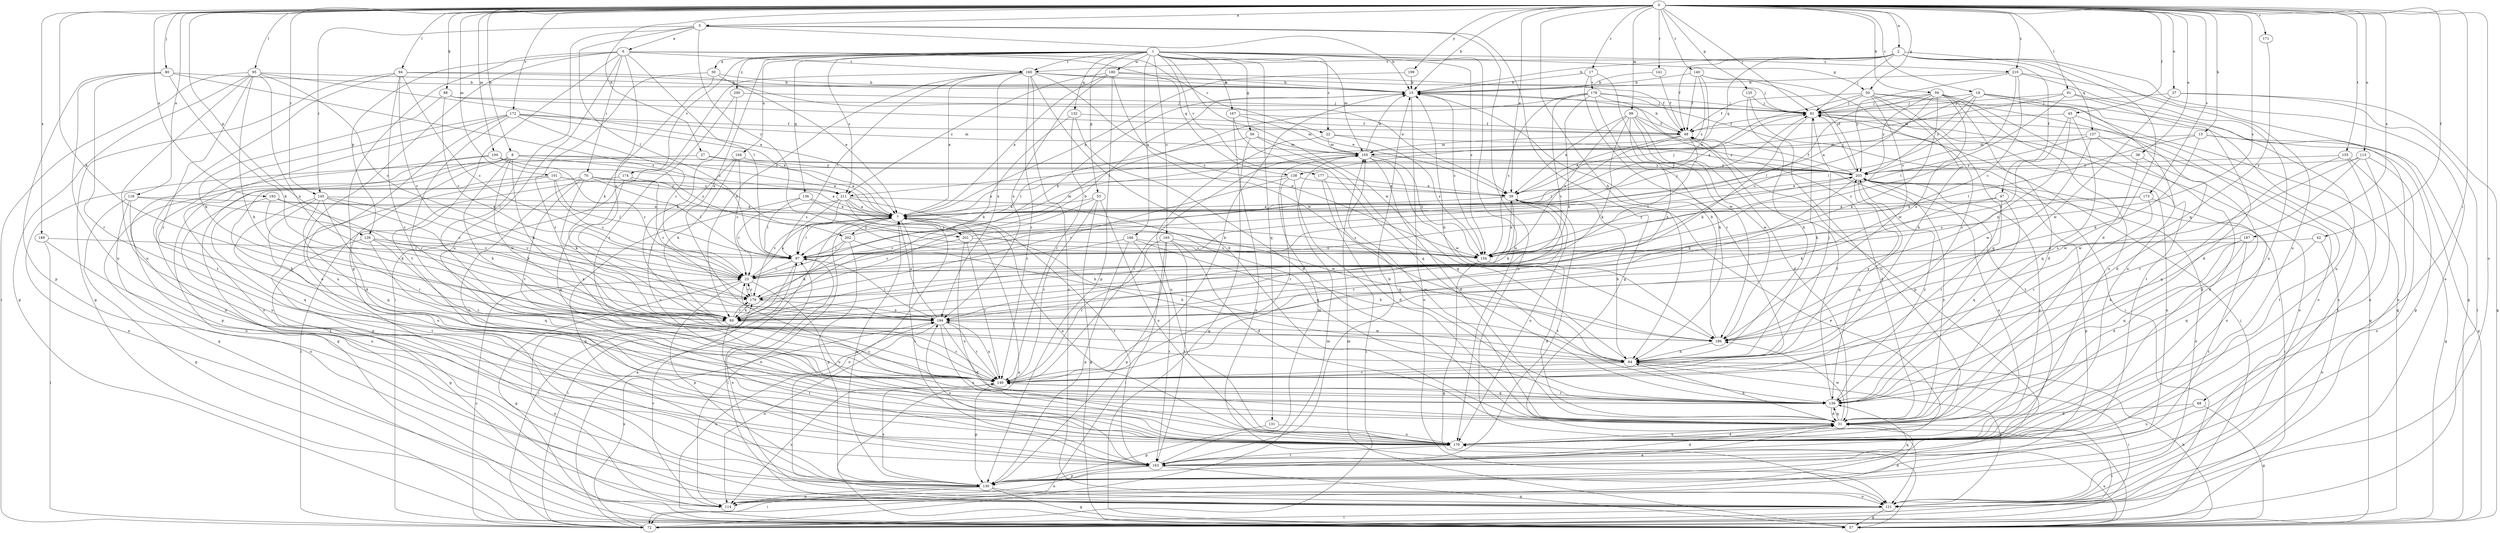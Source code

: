 strict digraph  {
0;
1;
2;
5;
6;
7;
8;
13;
15;
17;
19;
22;
23;
27;
30;
31;
37;
38;
39;
42;
45;
47;
48;
50;
53;
56;
57;
59;
64;
68;
70;
72;
80;
81;
88;
89;
91;
94;
95;
97;
99;
100;
101;
105;
113;
114;
118;
121;
125;
126;
130;
131;
132;
136;
137;
138;
139;
140;
141;
145;
146;
154;
155;
160;
163;
164;
165;
166;
167;
170;
171;
172;
173;
174;
177;
178;
179;
180;
186;
187;
189;
193;
194;
199;
200;
201;
202;
203;
210;
211;
0 -> 2  [label=a];
0 -> 5  [label=a];
0 -> 8  [label=b];
0 -> 13  [label=b];
0 -> 15  [label=b];
0 -> 17  [label=c];
0 -> 19  [label=c];
0 -> 27  [label=d];
0 -> 37  [label=e];
0 -> 38  [label=e];
0 -> 39  [label=e];
0 -> 42  [label=f];
0 -> 45  [label=f];
0 -> 50  [label=g];
0 -> 59  [label=h];
0 -> 64  [label=h];
0 -> 68  [label=i];
0 -> 80  [label=j];
0 -> 81  [label=j];
0 -> 88  [label=k];
0 -> 89  [label=k];
0 -> 91  [label=l];
0 -> 94  [label=l];
0 -> 95  [label=l];
0 -> 99  [label=m];
0 -> 100  [label=m];
0 -> 101  [label=m];
0 -> 113  [label=n];
0 -> 118  [label=o];
0 -> 121  [label=o];
0 -> 125  [label=p];
0 -> 126  [label=p];
0 -> 140  [label=r];
0 -> 141  [label=r];
0 -> 145  [label=r];
0 -> 154  [label=s];
0 -> 155  [label=t];
0 -> 171  [label=v];
0 -> 172  [label=v];
0 -> 173  [label=v];
0 -> 187  [label=x];
0 -> 189  [label=x];
0 -> 193  [label=x];
0 -> 199  [label=y];
0 -> 210  [label=z];
1 -> 22  [label=c];
1 -> 30  [label=d];
1 -> 50  [label=g];
1 -> 53  [label=g];
1 -> 56  [label=g];
1 -> 105  [label=m];
1 -> 131  [label=q];
1 -> 132  [label=q];
1 -> 136  [label=q];
1 -> 154  [label=s];
1 -> 160  [label=t];
1 -> 164  [label=u];
1 -> 165  [label=u];
1 -> 166  [label=u];
1 -> 167  [label=u];
1 -> 170  [label=u];
1 -> 174  [label=v];
1 -> 177  [label=v];
1 -> 180  [label=w];
1 -> 186  [label=w];
1 -> 194  [label=x];
1 -> 200  [label=y];
1 -> 210  [label=z];
1 -> 211  [label=z];
2 -> 15  [label=b];
2 -> 31  [label=d];
2 -> 47  [label=f];
2 -> 48  [label=f];
2 -> 81  [label=j];
2 -> 121  [label=o];
2 -> 137  [label=q];
2 -> 138  [label=q];
2 -> 160  [label=t];
2 -> 170  [label=u];
5 -> 6  [label=a];
5 -> 15  [label=b];
5 -> 57  [label=g];
5 -> 97  [label=l];
5 -> 121  [label=o];
5 -> 145  [label=r];
5 -> 146  [label=r];
5 -> 201  [label=y];
6 -> 22  [label=c];
6 -> 70  [label=i];
6 -> 97  [label=l];
6 -> 121  [label=o];
6 -> 126  [label=p];
6 -> 130  [label=p];
6 -> 138  [label=q];
6 -> 160  [label=t];
6 -> 163  [label=t];
6 -> 170  [label=u];
6 -> 194  [label=x];
7 -> 97  [label=l];
7 -> 114  [label=n];
7 -> 121  [label=o];
7 -> 154  [label=s];
7 -> 163  [label=t];
7 -> 201  [label=y];
7 -> 202  [label=y];
8 -> 7  [label=a];
8 -> 31  [label=d];
8 -> 57  [label=g];
8 -> 64  [label=h];
8 -> 89  [label=k];
8 -> 121  [label=o];
8 -> 186  [label=w];
8 -> 202  [label=y];
8 -> 203  [label=y];
13 -> 57  [label=g];
13 -> 89  [label=k];
13 -> 97  [label=l];
13 -> 105  [label=m];
13 -> 130  [label=p];
15 -> 81  [label=j];
15 -> 121  [label=o];
15 -> 154  [label=s];
17 -> 15  [label=b];
17 -> 146  [label=r];
17 -> 178  [label=v];
17 -> 186  [label=w];
19 -> 7  [label=a];
19 -> 81  [label=j];
19 -> 97  [label=l];
19 -> 114  [label=n];
19 -> 121  [label=o];
19 -> 170  [label=u];
19 -> 203  [label=y];
22 -> 105  [label=m];
22 -> 154  [label=s];
22 -> 170  [label=u];
22 -> 203  [label=y];
23 -> 7  [label=a];
23 -> 15  [label=b];
23 -> 57  [label=g];
23 -> 130  [label=p];
23 -> 170  [label=u];
23 -> 179  [label=v];
27 -> 7  [label=a];
27 -> 114  [label=n];
27 -> 203  [label=y];
30 -> 7  [label=a];
30 -> 15  [label=b];
30 -> 89  [label=k];
30 -> 146  [label=r];
31 -> 23  [label=c];
31 -> 64  [label=h];
31 -> 72  [label=i];
31 -> 105  [label=m];
31 -> 139  [label=q];
31 -> 170  [label=u];
31 -> 186  [label=w];
31 -> 203  [label=y];
37 -> 57  [label=g];
37 -> 72  [label=i];
37 -> 81  [label=j];
37 -> 186  [label=w];
38 -> 31  [label=d];
38 -> 186  [label=w];
38 -> 203  [label=y];
39 -> 7  [label=a];
39 -> 64  [label=h];
39 -> 81  [label=j];
39 -> 89  [label=k];
39 -> 146  [label=r];
39 -> 163  [label=t];
39 -> 170  [label=u];
42 -> 121  [label=o];
42 -> 139  [label=q];
42 -> 154  [label=s];
45 -> 31  [label=d];
45 -> 48  [label=f];
45 -> 139  [label=q];
45 -> 179  [label=v];
45 -> 194  [label=x];
47 -> 7  [label=a];
47 -> 89  [label=k];
47 -> 139  [label=q];
47 -> 146  [label=r];
48 -> 15  [label=b];
48 -> 23  [label=c];
48 -> 31  [label=d];
48 -> 39  [label=e];
48 -> 97  [label=l];
48 -> 105  [label=m];
50 -> 7  [label=a];
50 -> 48  [label=f];
50 -> 57  [label=g];
50 -> 64  [label=h];
50 -> 81  [label=j];
50 -> 121  [label=o];
50 -> 139  [label=q];
50 -> 186  [label=w];
53 -> 7  [label=a];
53 -> 57  [label=g];
53 -> 146  [label=r];
53 -> 170  [label=u];
53 -> 179  [label=v];
56 -> 57  [label=g];
56 -> 97  [label=l];
56 -> 105  [label=m];
56 -> 139  [label=q];
57 -> 7  [label=a];
57 -> 64  [label=h];
57 -> 105  [label=m];
57 -> 170  [label=u];
57 -> 194  [label=x];
59 -> 23  [label=c];
59 -> 31  [label=d];
59 -> 81  [label=j];
59 -> 89  [label=k];
59 -> 97  [label=l];
59 -> 163  [label=t];
59 -> 170  [label=u];
59 -> 194  [label=x];
59 -> 203  [label=y];
64 -> 15  [label=b];
64 -> 72  [label=i];
64 -> 81  [label=j];
64 -> 121  [label=o];
64 -> 146  [label=r];
64 -> 203  [label=y];
68 -> 31  [label=d];
68 -> 57  [label=g];
68 -> 170  [label=u];
70 -> 39  [label=e];
70 -> 89  [label=k];
70 -> 97  [label=l];
70 -> 130  [label=p];
70 -> 146  [label=r];
70 -> 154  [label=s];
70 -> 170  [label=u];
72 -> 7  [label=a];
72 -> 23  [label=c];
72 -> 81  [label=j];
72 -> 97  [label=l];
72 -> 105  [label=m];
72 -> 194  [label=x];
80 -> 15  [label=b];
80 -> 89  [label=k];
80 -> 130  [label=p];
80 -> 146  [label=r];
80 -> 154  [label=s];
80 -> 170  [label=u];
81 -> 48  [label=f];
81 -> 57  [label=g];
81 -> 64  [label=h];
81 -> 89  [label=k];
81 -> 114  [label=n];
81 -> 121  [label=o];
88 -> 23  [label=c];
88 -> 39  [label=e];
88 -> 81  [label=j];
88 -> 89  [label=k];
89 -> 114  [label=n];
89 -> 146  [label=r];
89 -> 163  [label=t];
89 -> 179  [label=v];
91 -> 31  [label=d];
91 -> 81  [label=j];
91 -> 97  [label=l];
91 -> 105  [label=m];
91 -> 170  [label=u];
94 -> 15  [label=b];
94 -> 23  [label=c];
94 -> 39  [label=e];
94 -> 57  [label=g];
94 -> 146  [label=r];
94 -> 163  [label=t];
94 -> 179  [label=v];
95 -> 7  [label=a];
95 -> 15  [label=b];
95 -> 23  [label=c];
95 -> 57  [label=g];
95 -> 64  [label=h];
95 -> 72  [label=i];
95 -> 146  [label=r];
95 -> 170  [label=u];
95 -> 194  [label=x];
97 -> 23  [label=c];
97 -> 72  [label=i];
97 -> 121  [label=o];
99 -> 31  [label=d];
99 -> 39  [label=e];
99 -> 48  [label=f];
99 -> 89  [label=k];
99 -> 154  [label=s];
99 -> 163  [label=t];
99 -> 186  [label=w];
99 -> 194  [label=x];
100 -> 23  [label=c];
100 -> 57  [label=g];
100 -> 130  [label=p];
100 -> 203  [label=y];
100 -> 211  [label=z];
101 -> 7  [label=a];
101 -> 23  [label=c];
101 -> 64  [label=h];
101 -> 97  [label=l];
101 -> 170  [label=u];
101 -> 211  [label=z];
105 -> 15  [label=b];
105 -> 31  [label=d];
105 -> 146  [label=r];
105 -> 154  [label=s];
105 -> 186  [label=w];
105 -> 203  [label=y];
113 -> 121  [label=o];
113 -> 146  [label=r];
113 -> 170  [label=u];
113 -> 186  [label=w];
113 -> 203  [label=y];
114 -> 31  [label=d];
114 -> 179  [label=v];
118 -> 7  [label=a];
118 -> 23  [label=c];
118 -> 57  [label=g];
118 -> 121  [label=o];
118 -> 163  [label=t];
121 -> 57  [label=g];
121 -> 72  [label=i];
121 -> 97  [label=l];
125 -> 64  [label=h];
125 -> 72  [label=i];
125 -> 81  [label=j];
126 -> 57  [label=g];
126 -> 97  [label=l];
126 -> 139  [label=q];
126 -> 146  [label=r];
126 -> 194  [label=x];
130 -> 7  [label=a];
130 -> 31  [label=d];
130 -> 57  [label=g];
130 -> 72  [label=i];
130 -> 114  [label=n];
130 -> 121  [label=o];
130 -> 139  [label=q];
130 -> 146  [label=r];
131 -> 130  [label=p];
131 -> 170  [label=u];
132 -> 31  [label=d];
132 -> 48  [label=f];
132 -> 89  [label=k];
132 -> 146  [label=r];
136 -> 7  [label=a];
136 -> 97  [label=l];
136 -> 130  [label=p];
136 -> 154  [label=s];
137 -> 105  [label=m];
137 -> 154  [label=s];
137 -> 163  [label=t];
137 -> 170  [label=u];
137 -> 186  [label=w];
138 -> 7  [label=a];
138 -> 39  [label=e];
138 -> 72  [label=i];
138 -> 146  [label=r];
138 -> 179  [label=v];
139 -> 31  [label=d];
139 -> 48  [label=f];
139 -> 146  [label=r];
139 -> 203  [label=y];
140 -> 7  [label=a];
140 -> 15  [label=b];
140 -> 48  [label=f];
140 -> 146  [label=r];
140 -> 203  [label=y];
140 -> 211  [label=z];
141 -> 15  [label=b];
141 -> 48  [label=f];
145 -> 7  [label=a];
145 -> 89  [label=k];
145 -> 139  [label=q];
145 -> 146  [label=r];
145 -> 163  [label=t];
145 -> 170  [label=u];
145 -> 179  [label=v];
146 -> 15  [label=b];
146 -> 114  [label=n];
146 -> 130  [label=p];
146 -> 139  [label=q];
146 -> 194  [label=x];
154 -> 31  [label=d];
154 -> 39  [label=e];
154 -> 57  [label=g];
154 -> 203  [label=y];
155 -> 57  [label=g];
155 -> 139  [label=q];
155 -> 163  [label=t];
155 -> 203  [label=y];
160 -> 7  [label=a];
160 -> 15  [label=b];
160 -> 31  [label=d];
160 -> 48  [label=f];
160 -> 72  [label=i];
160 -> 89  [label=k];
160 -> 97  [label=l];
160 -> 121  [label=o];
160 -> 146  [label=r];
160 -> 154  [label=s];
160 -> 194  [label=x];
163 -> 15  [label=b];
163 -> 31  [label=d];
163 -> 57  [label=g];
163 -> 105  [label=m];
163 -> 114  [label=n];
163 -> 130  [label=p];
163 -> 194  [label=x];
164 -> 23  [label=c];
164 -> 89  [label=k];
164 -> 170  [label=u];
164 -> 203  [label=y];
165 -> 31  [label=d];
165 -> 72  [label=i];
165 -> 130  [label=p];
165 -> 146  [label=r];
165 -> 154  [label=s];
165 -> 163  [label=t];
166 -> 23  [label=c];
166 -> 64  [label=h];
166 -> 130  [label=p];
166 -> 154  [label=s];
166 -> 163  [label=t];
167 -> 48  [label=f];
167 -> 105  [label=m];
167 -> 121  [label=o];
167 -> 139  [label=q];
170 -> 7  [label=a];
170 -> 31  [label=d];
170 -> 39  [label=e];
170 -> 163  [label=t];
170 -> 203  [label=y];
171 -> 139  [label=q];
172 -> 7  [label=a];
172 -> 23  [label=c];
172 -> 48  [label=f];
172 -> 105  [label=m];
172 -> 114  [label=n];
172 -> 121  [label=o];
172 -> 146  [label=r];
172 -> 170  [label=u];
173 -> 7  [label=a];
173 -> 146  [label=r];
173 -> 154  [label=s];
173 -> 170  [label=u];
174 -> 72  [label=i];
174 -> 139  [label=q];
174 -> 179  [label=v];
174 -> 211  [label=z];
177 -> 31  [label=d];
177 -> 39  [label=e];
177 -> 139  [label=q];
178 -> 64  [label=h];
178 -> 81  [label=j];
178 -> 97  [label=l];
178 -> 130  [label=p];
178 -> 154  [label=s];
178 -> 170  [label=u];
178 -> 179  [label=v];
178 -> 194  [label=x];
179 -> 15  [label=b];
179 -> 23  [label=c];
179 -> 89  [label=k];
179 -> 194  [label=x];
180 -> 7  [label=a];
180 -> 15  [label=b];
180 -> 81  [label=j];
180 -> 130  [label=p];
180 -> 186  [label=w];
180 -> 194  [label=x];
180 -> 211  [label=z];
186 -> 15  [label=b];
186 -> 64  [label=h];
187 -> 31  [label=d];
187 -> 64  [label=h];
187 -> 139  [label=q];
187 -> 154  [label=s];
187 -> 163  [label=t];
189 -> 72  [label=i];
189 -> 97  [label=l];
189 -> 170  [label=u];
193 -> 7  [label=a];
193 -> 89  [label=k];
193 -> 139  [label=q];
193 -> 179  [label=v];
194 -> 7  [label=a];
194 -> 31  [label=d];
194 -> 97  [label=l];
194 -> 114  [label=n];
194 -> 146  [label=r];
194 -> 170  [label=u];
194 -> 186  [label=w];
199 -> 7  [label=a];
199 -> 15  [label=b];
200 -> 81  [label=j];
200 -> 89  [label=k];
200 -> 146  [label=r];
201 -> 23  [label=c];
201 -> 81  [label=j];
201 -> 146  [label=r];
201 -> 154  [label=s];
201 -> 170  [label=u];
202 -> 64  [label=h];
202 -> 89  [label=k];
202 -> 97  [label=l];
202 -> 105  [label=m];
202 -> 130  [label=p];
203 -> 39  [label=e];
203 -> 48  [label=f];
203 -> 72  [label=i];
203 -> 81  [label=j];
203 -> 89  [label=k];
203 -> 121  [label=o];
203 -> 130  [label=p];
203 -> 139  [label=q];
203 -> 170  [label=u];
210 -> 15  [label=b];
210 -> 23  [label=c];
210 -> 57  [label=g];
210 -> 154  [label=s];
210 -> 170  [label=u];
210 -> 203  [label=y];
211 -> 7  [label=a];
211 -> 23  [label=c];
211 -> 64  [label=h];
211 -> 97  [label=l];
211 -> 139  [label=q];
211 -> 163  [label=t];
211 -> 179  [label=v];
211 -> 186  [label=w];
}
